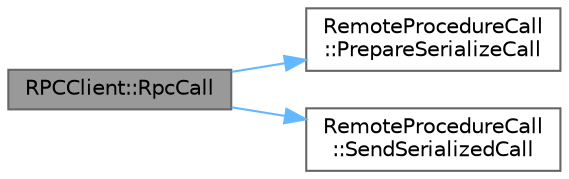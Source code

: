 digraph "RPCClient::RpcCall"
{
 // LATEX_PDF_SIZE
  bgcolor="transparent";
  edge [fontname=Helvetica,fontsize=10,labelfontname=Helvetica,labelfontsize=10];
  node [fontname=Helvetica,fontsize=10,shape=box,height=0.2,width=0.4];
  rankdir="LR";
  Node1 [id="Node000001",label="RPCClient::RpcCall",height=0.2,width=0.4,color="gray40", fillcolor="grey60", style="filled", fontcolor="black",tooltip="see RemoteProcedureCall::SerializedCall and RemoteProcedureCall::SendSerializedCall...."];
  Node1 -> Node2 [id="edge1_Node000001_Node000002",color="steelblue1",style="solid",tooltip=" "];
  Node2 [id="Node000002",label="RemoteProcedureCall\l::PrepareSerializeCall",height=0.2,width=0.4,color="grey40", fillcolor="white", style="filled",URL="$class_remote_procedure_call.html#a25e88f16f1beec5b66eec3f3bc43eecf",tooltip="Serializes the given function call so the resulting byte stream can be sent over the associated link ..."];
  Node1 -> Node3 [id="edge2_Node000001_Node000003",color="steelblue1",style="solid",tooltip=" "];
  Node3 [id="Node000003",label="RemoteProcedureCall\l::SendSerializedCall",height=0.2,width=0.4,color="grey40", fillcolor="white", style="filled",URL="$class_remote_procedure_call.html#a96c3278928409ed5bcd18a0b64478e07",tooltip=" "];
}
